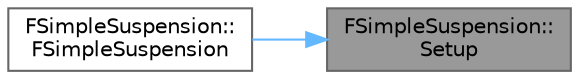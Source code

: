digraph "FSimpleSuspension::Setup"
{
 // INTERACTIVE_SVG=YES
 // LATEX_PDF_SIZE
  bgcolor="transparent";
  edge [fontname=Helvetica,fontsize=10,labelfontname=Helvetica,labelfontsize=10];
  node [fontname=Helvetica,fontsize=10,shape=box,height=0.2,width=0.4];
  rankdir="RL";
  Node1 [id="Node000001",label="FSimpleSuspension::\lSetup",height=0.2,width=0.4,color="gray40", fillcolor="grey60", style="filled", fontcolor="black",tooltip="Take full set of parameters."];
  Node1 -> Node2 [id="edge1_Node000001_Node000002",dir="back",color="steelblue1",style="solid",tooltip=" "];
  Node2 [id="Node000002",label="FSimpleSuspension::\lFSimpleSuspension",height=0.2,width=0.4,color="grey40", fillcolor="white", style="filled",URL="$da/d56/structFSimpleSuspension.html#aeb83c4b871a92c62b3a7720ab01da23b",tooltip=" "];
}
